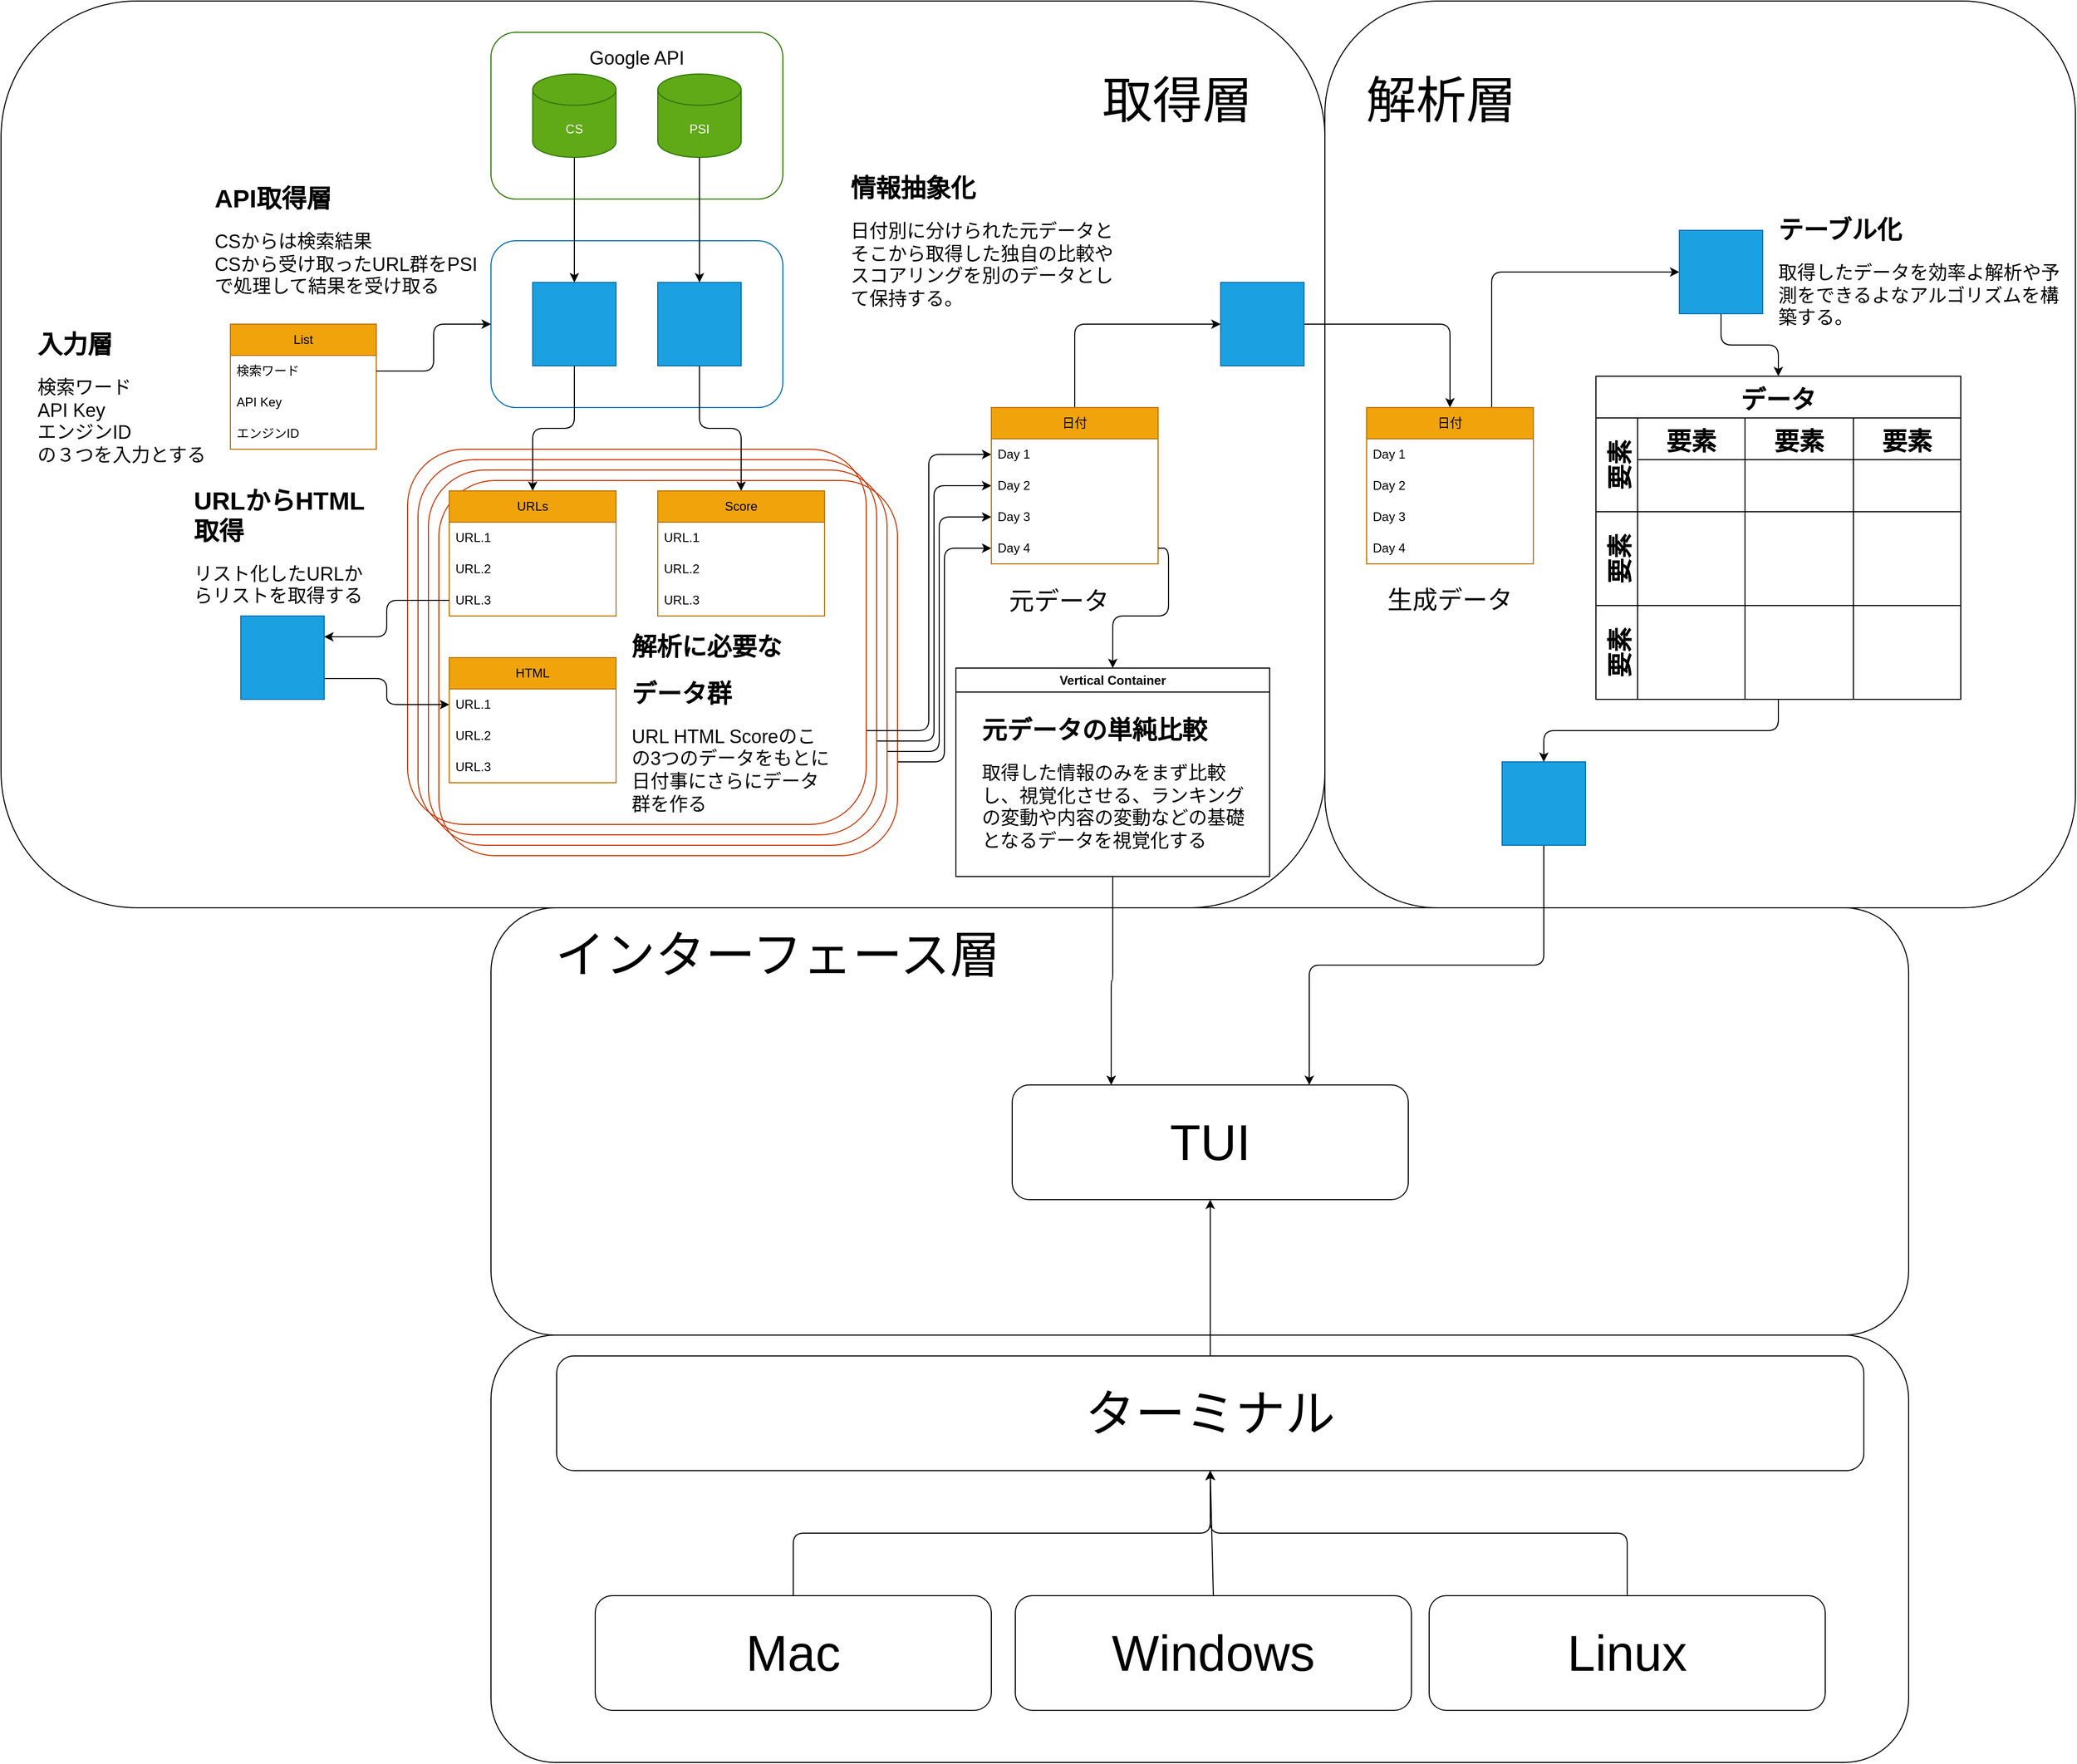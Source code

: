 <mxfile>
    <diagram id="NNRiIWJ3esXtpKQ1AWGW" name="ページ1">
        <mxGraphModel dx="3092" dy="1380" grid="1" gridSize="10" guides="1" tooltips="1" connect="1" arrows="1" fold="1" page="1" pageScale="1" pageWidth="827" pageHeight="1169" math="0" shadow="0">
            <root>
                <mxCell id="0"/>
                <mxCell id="1" parent="0"/>
                <mxCell id="161" value="" style="rounded=1;whiteSpace=wrap;html=1;fontSize=24;" parent="1" vertex="1">
                    <mxGeometry x="80" y="880" width="1360" height="410" as="geometry"/>
                </mxCell>
                <mxCell id="109" value="" style="rounded=1;whiteSpace=wrap;html=1;fontSize=24;" parent="1" vertex="1">
                    <mxGeometry x="880" y="10" width="720" height="870" as="geometry"/>
                </mxCell>
                <mxCell id="108" value="" style="rounded=1;whiteSpace=wrap;html=1;fontSize=24;" parent="1" vertex="1">
                    <mxGeometry x="-390" y="10" width="1270" height="870" as="geometry"/>
                </mxCell>
                <mxCell id="80" style="edgeStyle=orthogonalEdgeStyle;html=1;exitX=1;exitY=0.75;exitDx=0;exitDy=0;entryX=0;entryY=0.5;entryDx=0;entryDy=0;" parent="1" source="69" target="74" edge="1">
                    <mxGeometry relative="1" as="geometry"/>
                </mxCell>
                <mxCell id="69" value="" style="rounded=1;whiteSpace=wrap;html=1;fillColor=none;fontColor=#000000;strokeColor=#C73500;" parent="1" vertex="1">
                    <mxGeometry x="30" y="470" width="440" height="360" as="geometry"/>
                </mxCell>
                <mxCell id="79" style="edgeStyle=orthogonalEdgeStyle;html=1;exitX=1;exitY=0.75;exitDx=0;exitDy=0;entryX=0;entryY=0.5;entryDx=0;entryDy=0;" parent="1" source="68" target="73" edge="1">
                    <mxGeometry relative="1" as="geometry"/>
                </mxCell>
                <mxCell id="68" value="" style="rounded=1;whiteSpace=wrap;html=1;fillColor=none;fontColor=#000000;strokeColor=#C73500;" parent="1" vertex="1">
                    <mxGeometry x="20" y="460" width="440" height="360" as="geometry"/>
                </mxCell>
                <mxCell id="77" style="edgeStyle=orthogonalEdgeStyle;html=1;exitX=1;exitY=0.75;exitDx=0;exitDy=0;entryX=0;entryY=0.5;entryDx=0;entryDy=0;" parent="1" source="67" target="72" edge="1">
                    <mxGeometry relative="1" as="geometry"/>
                </mxCell>
                <mxCell id="67" value="" style="rounded=1;whiteSpace=wrap;html=1;fillColor=none;fontColor=#000000;strokeColor=#C73500;" parent="1" vertex="1">
                    <mxGeometry x="10" y="450" width="440" height="360" as="geometry"/>
                </mxCell>
                <mxCell id="76" style="edgeStyle=orthogonalEdgeStyle;html=1;exitX=1;exitY=0.75;exitDx=0;exitDy=0;entryX=0;entryY=0.5;entryDx=0;entryDy=0;" parent="1" source="64" target="71" edge="1">
                    <mxGeometry relative="1" as="geometry"/>
                </mxCell>
                <mxCell id="64" value="" style="rounded=1;whiteSpace=wrap;html=1;fillColor=none;fontColor=#000000;strokeColor=#C73500;" parent="1" vertex="1">
                    <mxGeometry y="440" width="440" height="360" as="geometry"/>
                </mxCell>
                <mxCell id="10" value="" style="rounded=1;whiteSpace=wrap;html=1;fillColor=none;fontColor=#ffffff;strokeColor=#006EAF;" parent="1" vertex="1">
                    <mxGeometry x="80" y="240" width="280" height="160" as="geometry"/>
                </mxCell>
                <mxCell id="4" value="" style="rounded=1;whiteSpace=wrap;html=1;fillColor=none;fontColor=#ffffff;strokeColor=#2D7600;" parent="1" vertex="1">
                    <mxGeometry x="80" y="40" width="280" height="160" as="geometry"/>
                </mxCell>
                <mxCell id="8" style="edgeStyle=none;html=1;exitX=0.5;exitY=1;exitDx=0;exitDy=0;exitPerimeter=0;" parent="1" source="2" target="5" edge="1">
                    <mxGeometry relative="1" as="geometry"/>
                </mxCell>
                <mxCell id="2" value="CS" style="shape=cylinder3;whiteSpace=wrap;html=1;boundedLbl=1;backgroundOutline=1;size=15;fillColor=#60a917;fontColor=#ffffff;strokeColor=#2D7600;" parent="1" vertex="1">
                    <mxGeometry x="120" y="80" width="80" height="80" as="geometry"/>
                </mxCell>
                <mxCell id="9" style="edgeStyle=none;html=1;exitX=0.5;exitY=1;exitDx=0;exitDy=0;exitPerimeter=0;entryX=0.5;entryY=0;entryDx=0;entryDy=0;" parent="1" source="3" target="6" edge="1">
                    <mxGeometry relative="1" as="geometry"/>
                </mxCell>
                <mxCell id="3" value="PSI" style="shape=cylinder3;whiteSpace=wrap;html=1;boundedLbl=1;backgroundOutline=1;size=15;fillColor=#60a917;fontColor=#ffffff;strokeColor=#2D7600;" parent="1" vertex="1">
                    <mxGeometry x="240" y="80" width="80" height="80" as="geometry"/>
                </mxCell>
                <mxCell id="55" style="edgeStyle=orthogonalEdgeStyle;html=1;exitX=0.5;exitY=1;exitDx=0;exitDy=0;entryX=0.5;entryY=0;entryDx=0;entryDy=0;" parent="1" source="5" target="20" edge="1">
                    <mxGeometry relative="1" as="geometry">
                        <Array as="points">
                            <mxPoint x="160" y="420"/>
                            <mxPoint x="120" y="420"/>
                        </Array>
                    </mxGeometry>
                </mxCell>
                <mxCell id="5" value="" style="whiteSpace=wrap;html=1;aspect=fixed;fillColor=#1ba1e2;fontColor=#ffffff;strokeColor=#006EAF;" parent="1" vertex="1">
                    <mxGeometry x="120" y="280" width="80" height="80" as="geometry"/>
                </mxCell>
                <mxCell id="56" style="edgeStyle=orthogonalEdgeStyle;html=1;exitX=0.5;exitY=1;exitDx=0;exitDy=0;entryX=0.5;entryY=0;entryDx=0;entryDy=0;" parent="1" source="6" target="43" edge="1">
                    <mxGeometry relative="1" as="geometry">
                        <Array as="points">
                            <mxPoint x="280" y="420"/>
                            <mxPoint x="320" y="420"/>
                        </Array>
                    </mxGeometry>
                </mxCell>
                <mxCell id="6" value="" style="whiteSpace=wrap;html=1;aspect=fixed;fillColor=#1ba1e2;fontColor=#ffffff;strokeColor=#006EAF;" parent="1" vertex="1">
                    <mxGeometry x="240" y="280" width="80" height="80" as="geometry"/>
                </mxCell>
                <mxCell id="7" value="&lt;font style=&quot;font-size: 18px;&quot;&gt;Google API&lt;/font&gt;" style="text;html=1;strokeColor=none;fillColor=none;align=center;verticalAlign=middle;whiteSpace=wrap;rounded=0;" parent="1" vertex="1">
                    <mxGeometry x="100" y="50" width="240" height="30" as="geometry"/>
                </mxCell>
                <mxCell id="12" value="&lt;h1&gt;API取得層&lt;/h1&gt;&lt;div style=&quot;font-size: 18px;&quot;&gt;&lt;font style=&quot;font-size: 18px;&quot;&gt;CSからは検索結果&lt;/font&gt;&lt;/div&gt;&lt;div style=&quot;font-size: 18px;&quot;&gt;&lt;font style=&quot;font-size: 18px;&quot;&gt;CSから受け取ったURL群をPSI&lt;/font&gt;&lt;/div&gt;&lt;div style=&quot;font-size: 18px;&quot;&gt;&lt;font style=&quot;font-size: 18px;&quot;&gt;で処理して結果を受け取る&lt;/font&gt;&lt;/div&gt;" style="text;html=1;strokeColor=none;fillColor=none;spacing=5;spacingTop=-20;whiteSpace=wrap;overflow=hidden;rounded=0;" parent="1" vertex="1">
                    <mxGeometry x="-190" y="180" width="270" height="120" as="geometry"/>
                </mxCell>
                <mxCell id="20" value="URLs" style="swimlane;fontStyle=0;childLayout=stackLayout;horizontal=1;startSize=30;horizontalStack=0;resizeParent=1;resizeParentMax=0;resizeLast=0;collapsible=1;marginBottom=0;whiteSpace=wrap;html=1;fillColor=#f0a30a;fontColor=#000000;strokeColor=#BD7000;" parent="1" vertex="1">
                    <mxGeometry x="40" y="480" width="160" height="120" as="geometry"/>
                </mxCell>
                <mxCell id="21" value="URL.1" style="text;strokeColor=none;fillColor=none;align=left;verticalAlign=middle;spacingLeft=4;spacingRight=4;overflow=hidden;points=[[0,0.5],[1,0.5]];portConstraint=eastwest;rotatable=0;whiteSpace=wrap;html=1;" parent="20" vertex="1">
                    <mxGeometry y="30" width="160" height="30" as="geometry"/>
                </mxCell>
                <mxCell id="22" value="URL.2" style="text;strokeColor=none;fillColor=none;align=left;verticalAlign=middle;spacingLeft=4;spacingRight=4;overflow=hidden;points=[[0,0.5],[1,0.5]];portConstraint=eastwest;rotatable=0;whiteSpace=wrap;html=1;" parent="20" vertex="1">
                    <mxGeometry y="60" width="160" height="30" as="geometry"/>
                </mxCell>
                <mxCell id="23" value="URL.3" style="text;strokeColor=none;fillColor=none;align=left;verticalAlign=middle;spacingLeft=4;spacingRight=4;overflow=hidden;points=[[0,0.5],[1,0.5]];portConstraint=eastwest;rotatable=0;whiteSpace=wrap;html=1;" parent="20" vertex="1">
                    <mxGeometry y="90" width="160" height="30" as="geometry"/>
                </mxCell>
                <mxCell id="32" value="List" style="swimlane;fontStyle=0;childLayout=stackLayout;horizontal=1;startSize=30;horizontalStack=0;resizeParent=1;resizeParentMax=0;resizeLast=0;collapsible=1;marginBottom=0;whiteSpace=wrap;html=1;fillColor=#f0a30a;fontColor=#000000;strokeColor=#BD7000;" parent="1" vertex="1">
                    <mxGeometry x="-170" y="320" width="140" height="120" as="geometry"/>
                </mxCell>
                <mxCell id="33" value="検索ワード" style="text;strokeColor=none;fillColor=none;align=left;verticalAlign=middle;spacingLeft=4;spacingRight=4;overflow=hidden;points=[[0,0.5],[1,0.5]];portConstraint=eastwest;rotatable=0;whiteSpace=wrap;html=1;" parent="32" vertex="1">
                    <mxGeometry y="30" width="140" height="30" as="geometry"/>
                </mxCell>
                <mxCell id="34" value="API Key" style="text;strokeColor=none;fillColor=none;align=left;verticalAlign=middle;spacingLeft=4;spacingRight=4;overflow=hidden;points=[[0,0.5],[1,0.5]];portConstraint=eastwest;rotatable=0;whiteSpace=wrap;html=1;" parent="32" vertex="1">
                    <mxGeometry y="60" width="140" height="30" as="geometry"/>
                </mxCell>
                <mxCell id="35" value="エンジンID" style="text;strokeColor=none;fillColor=none;align=left;verticalAlign=middle;spacingLeft=4;spacingRight=4;overflow=hidden;points=[[0,0.5],[1,0.5]];portConstraint=eastwest;rotatable=0;whiteSpace=wrap;html=1;" parent="32" vertex="1">
                    <mxGeometry y="90" width="140" height="30" as="geometry"/>
                </mxCell>
                <mxCell id="38" style="edgeStyle=orthogonalEdgeStyle;html=1;exitX=1;exitY=0.5;exitDx=0;exitDy=0;" parent="1" source="33" target="10" edge="1">
                    <mxGeometry relative="1" as="geometry"/>
                </mxCell>
                <mxCell id="39" value="HTML" style="swimlane;fontStyle=0;childLayout=stackLayout;horizontal=1;startSize=30;horizontalStack=0;resizeParent=1;resizeParentMax=0;resizeLast=0;collapsible=1;marginBottom=0;whiteSpace=wrap;html=1;fillColor=#f0a30a;fontColor=#000000;strokeColor=#BD7000;" parent="1" vertex="1">
                    <mxGeometry x="40" y="640" width="160" height="120" as="geometry"/>
                </mxCell>
                <mxCell id="40" value="URL.1" style="text;strokeColor=none;fillColor=none;align=left;verticalAlign=middle;spacingLeft=4;spacingRight=4;overflow=hidden;points=[[0,0.5],[1,0.5]];portConstraint=eastwest;rotatable=0;whiteSpace=wrap;html=1;" parent="39" vertex="1">
                    <mxGeometry y="30" width="160" height="30" as="geometry"/>
                </mxCell>
                <mxCell id="41" value="URL.2" style="text;strokeColor=none;fillColor=none;align=left;verticalAlign=middle;spacingLeft=4;spacingRight=4;overflow=hidden;points=[[0,0.5],[1,0.5]];portConstraint=eastwest;rotatable=0;whiteSpace=wrap;html=1;" parent="39" vertex="1">
                    <mxGeometry y="60" width="160" height="30" as="geometry"/>
                </mxCell>
                <mxCell id="42" value="URL.3" style="text;strokeColor=none;fillColor=none;align=left;verticalAlign=middle;spacingLeft=4;spacingRight=4;overflow=hidden;points=[[0,0.5],[1,0.5]];portConstraint=eastwest;rotatable=0;whiteSpace=wrap;html=1;" parent="39" vertex="1">
                    <mxGeometry y="90" width="160" height="30" as="geometry"/>
                </mxCell>
                <mxCell id="43" value="Score" style="swimlane;fontStyle=0;childLayout=stackLayout;horizontal=1;startSize=30;horizontalStack=0;resizeParent=1;resizeParentMax=0;resizeLast=0;collapsible=1;marginBottom=0;whiteSpace=wrap;html=1;fillColor=#f0a30a;fontColor=#000000;strokeColor=#BD7000;" parent="1" vertex="1">
                    <mxGeometry x="240" y="480" width="160" height="120" as="geometry"/>
                </mxCell>
                <mxCell id="44" value="URL.1" style="text;strokeColor=none;fillColor=none;align=left;verticalAlign=middle;spacingLeft=4;spacingRight=4;overflow=hidden;points=[[0,0.5],[1,0.5]];portConstraint=eastwest;rotatable=0;whiteSpace=wrap;html=1;" parent="43" vertex="1">
                    <mxGeometry y="30" width="160" height="30" as="geometry"/>
                </mxCell>
                <mxCell id="45" value="URL.2" style="text;strokeColor=none;fillColor=none;align=left;verticalAlign=middle;spacingLeft=4;spacingRight=4;overflow=hidden;points=[[0,0.5],[1,0.5]];portConstraint=eastwest;rotatable=0;whiteSpace=wrap;html=1;" parent="43" vertex="1">
                    <mxGeometry y="60" width="160" height="30" as="geometry"/>
                </mxCell>
                <mxCell id="46" value="URL.3" style="text;strokeColor=none;fillColor=none;align=left;verticalAlign=middle;spacingLeft=4;spacingRight=4;overflow=hidden;points=[[0,0.5],[1,0.5]];portConstraint=eastwest;rotatable=0;whiteSpace=wrap;html=1;" parent="43" vertex="1">
                    <mxGeometry y="90" width="160" height="30" as="geometry"/>
                </mxCell>
                <mxCell id="61" style="edgeStyle=orthogonalEdgeStyle;html=1;exitX=1;exitY=0.75;exitDx=0;exitDy=0;entryX=0;entryY=0.5;entryDx=0;entryDy=0;" parent="1" source="57" target="40" edge="1">
                    <mxGeometry relative="1" as="geometry"/>
                </mxCell>
                <mxCell id="57" value="" style="whiteSpace=wrap;html=1;aspect=fixed;fillColor=#1ba1e2;fontColor=#ffffff;strokeColor=#006EAF;" parent="1" vertex="1">
                    <mxGeometry x="-160" y="600" width="80" height="80" as="geometry"/>
                </mxCell>
                <mxCell id="60" style="edgeStyle=orthogonalEdgeStyle;html=1;exitX=0;exitY=0.5;exitDx=0;exitDy=0;entryX=1;entryY=0.25;entryDx=0;entryDy=0;" parent="1" source="23" target="57" edge="1">
                    <mxGeometry relative="1" as="geometry"/>
                </mxCell>
                <mxCell id="62" value="&lt;h1&gt;URLからHTML取得&lt;/h1&gt;&lt;div&gt;&lt;font style=&quot;font-size: 18px;&quot;&gt;リスト化したURLからリストを取得する&lt;/font&gt;&lt;/div&gt;" style="text;html=1;strokeColor=none;fillColor=none;spacing=5;spacingTop=-20;whiteSpace=wrap;overflow=hidden;rounded=0;" parent="1" vertex="1">
                    <mxGeometry x="-210" y="470" width="180" height="120" as="geometry"/>
                </mxCell>
                <mxCell id="66" value="&lt;h1&gt;解析に必要な&lt;/h1&gt;&lt;h1&gt;データ群&lt;/h1&gt;&lt;div&gt;&lt;font style=&quot;font-size: 18px;&quot;&gt;URL HTML Scoreのこの3つのデータをもとに日付事にさらにデータ群を作る&lt;/font&gt;&lt;/div&gt;" style="text;html=1;strokeColor=none;fillColor=none;spacing=5;spacingTop=-20;whiteSpace=wrap;overflow=hidden;rounded=0;" parent="1" vertex="1">
                    <mxGeometry x="210" y="610" width="200" height="180" as="geometry"/>
                </mxCell>
                <mxCell id="98" style="edgeStyle=orthogonalEdgeStyle;html=1;exitX=0.5;exitY=0;exitDx=0;exitDy=0;entryX=0;entryY=0.5;entryDx=0;entryDy=0;" parent="1" source="70" target="87" edge="1">
                    <mxGeometry relative="1" as="geometry"/>
                </mxCell>
                <mxCell id="70" value="日付" style="swimlane;fontStyle=0;childLayout=stackLayout;horizontal=1;startSize=30;horizontalStack=0;resizeParent=1;resizeParentMax=0;resizeLast=0;collapsible=1;marginBottom=0;whiteSpace=wrap;html=1;fillColor=#f0a30a;fontColor=#000000;strokeColor=#BD7000;" parent="1" vertex="1">
                    <mxGeometry x="560" y="400" width="160" height="150" as="geometry"/>
                </mxCell>
                <mxCell id="71" value="Day 1" style="text;strokeColor=none;fillColor=none;align=left;verticalAlign=middle;spacingLeft=4;spacingRight=4;overflow=hidden;points=[[0,0.5],[1,0.5]];portConstraint=eastwest;rotatable=0;whiteSpace=wrap;html=1;" parent="70" vertex="1">
                    <mxGeometry y="30" width="160" height="30" as="geometry"/>
                </mxCell>
                <mxCell id="72" value="Day 2" style="text;strokeColor=none;fillColor=none;align=left;verticalAlign=middle;spacingLeft=4;spacingRight=4;overflow=hidden;points=[[0,0.5],[1,0.5]];portConstraint=eastwest;rotatable=0;whiteSpace=wrap;html=1;" parent="70" vertex="1">
                    <mxGeometry y="60" width="160" height="30" as="geometry"/>
                </mxCell>
                <mxCell id="73" value="Day 3" style="text;strokeColor=none;fillColor=none;align=left;verticalAlign=middle;spacingLeft=4;spacingRight=4;overflow=hidden;points=[[0,0.5],[1,0.5]];portConstraint=eastwest;rotatable=0;whiteSpace=wrap;html=1;" parent="70" vertex="1">
                    <mxGeometry y="90" width="160" height="30" as="geometry"/>
                </mxCell>
                <mxCell id="74" value="Day 4" style="text;strokeColor=none;fillColor=none;align=left;verticalAlign=middle;spacingLeft=4;spacingRight=4;overflow=hidden;points=[[0,0.5],[1,0.5]];portConstraint=eastwest;rotatable=0;whiteSpace=wrap;html=1;" parent="70" vertex="1">
                    <mxGeometry y="120" width="160" height="30" as="geometry"/>
                </mxCell>
                <mxCell id="99" style="edgeStyle=orthogonalEdgeStyle;html=1;exitX=1;exitY=0.5;exitDx=0;exitDy=0;entryX=0.5;entryY=0;entryDx=0;entryDy=0;" parent="1" source="87" target="92" edge="1">
                    <mxGeometry relative="1" as="geometry"/>
                </mxCell>
                <mxCell id="87" value="" style="whiteSpace=wrap;html=1;aspect=fixed;fillColor=#1ba1e2;fontColor=#ffffff;strokeColor=#006EAF;" parent="1" vertex="1">
                    <mxGeometry x="780" y="280" width="80" height="80" as="geometry"/>
                </mxCell>
                <mxCell id="90" value="&lt;h1&gt;入力層&lt;/h1&gt;&lt;div style=&quot;font-size: 18px;&quot;&gt;&lt;font style=&quot;font-size: 18px;&quot;&gt;検索ワード&lt;/font&gt;&lt;/div&gt;&lt;div style=&quot;font-size: 18px;&quot;&gt;&lt;font style=&quot;font-size: 18px;&quot;&gt;API Key&lt;br&gt;エンジンID　&lt;/font&gt;&lt;/div&gt;&lt;div style=&quot;font-size: 18px;&quot;&gt;&lt;font style=&quot;font-size: 18px;&quot;&gt;の３つを入力とする&lt;/font&gt;&lt;/div&gt;" style="text;html=1;strokeColor=none;fillColor=none;spacing=5;spacingTop=-20;whiteSpace=wrap;overflow=hidden;rounded=0;" parent="1" vertex="1">
                    <mxGeometry x="-360" y="320" width="180" height="140" as="geometry"/>
                </mxCell>
                <mxCell id="91" value="&lt;h1&gt;情報抽象化&lt;/h1&gt;&lt;div&gt;&lt;font style=&quot;font-size: 18px;&quot;&gt;日付別に分けられた元データとそこから取得した独自の比較やスコアリングを別のデータとして保持する。&lt;/font&gt;&lt;/div&gt;" style="text;html=1;strokeColor=none;fillColor=none;spacing=5;spacingTop=-20;whiteSpace=wrap;overflow=hidden;rounded=0;" parent="1" vertex="1">
                    <mxGeometry x="420" y="170" width="270" height="140" as="geometry"/>
                </mxCell>
                <mxCell id="153" style="edgeStyle=orthogonalEdgeStyle;html=1;exitX=0.75;exitY=0;exitDx=0;exitDy=0;entryX=0;entryY=0.5;entryDx=0;entryDy=0;fontSize=24;" parent="1" source="92" target="150" edge="1">
                    <mxGeometry relative="1" as="geometry"/>
                </mxCell>
                <mxCell id="92" value="日付" style="swimlane;fontStyle=0;childLayout=stackLayout;horizontal=1;startSize=30;horizontalStack=0;resizeParent=1;resizeParentMax=0;resizeLast=0;collapsible=1;marginBottom=0;whiteSpace=wrap;html=1;fillColor=#f0a30a;fontColor=#000000;strokeColor=#BD7000;" parent="1" vertex="1">
                    <mxGeometry x="920" y="400" width="160" height="150" as="geometry"/>
                </mxCell>
                <mxCell id="93" value="Day 1" style="text;strokeColor=none;fillColor=none;align=left;verticalAlign=middle;spacingLeft=4;spacingRight=4;overflow=hidden;points=[[0,0.5],[1,0.5]];portConstraint=eastwest;rotatable=0;whiteSpace=wrap;html=1;" parent="92" vertex="1">
                    <mxGeometry y="30" width="160" height="30" as="geometry"/>
                </mxCell>
                <mxCell id="94" value="Day 2" style="text;strokeColor=none;fillColor=none;align=left;verticalAlign=middle;spacingLeft=4;spacingRight=4;overflow=hidden;points=[[0,0.5],[1,0.5]];portConstraint=eastwest;rotatable=0;whiteSpace=wrap;html=1;" parent="92" vertex="1">
                    <mxGeometry y="60" width="160" height="30" as="geometry"/>
                </mxCell>
                <mxCell id="95" value="Day 3" style="text;strokeColor=none;fillColor=none;align=left;verticalAlign=middle;spacingLeft=4;spacingRight=4;overflow=hidden;points=[[0,0.5],[1,0.5]];portConstraint=eastwest;rotatable=0;whiteSpace=wrap;html=1;" parent="92" vertex="1">
                    <mxGeometry y="90" width="160" height="30" as="geometry"/>
                </mxCell>
                <mxCell id="96" value="Day 4" style="text;strokeColor=none;fillColor=none;align=left;verticalAlign=middle;spacingLeft=4;spacingRight=4;overflow=hidden;points=[[0,0.5],[1,0.5]];portConstraint=eastwest;rotatable=0;whiteSpace=wrap;html=1;" parent="92" vertex="1">
                    <mxGeometry y="120" width="160" height="30" as="geometry"/>
                </mxCell>
                <mxCell id="102" value="&lt;font style=&quot;font-size: 24px;&quot;&gt;元データ&lt;/font&gt;" style="text;html=1;strokeColor=none;fillColor=none;align=center;verticalAlign=middle;whiteSpace=wrap;rounded=0;" parent="1" vertex="1">
                    <mxGeometry x="570" y="571" width="110" height="30" as="geometry"/>
                </mxCell>
                <mxCell id="103" value="&lt;font style=&quot;font-size: 24px;&quot;&gt;生成データ&lt;/font&gt;" style="text;html=1;strokeColor=none;fillColor=none;align=center;verticalAlign=middle;whiteSpace=wrap;rounded=0;" parent="1" vertex="1">
                    <mxGeometry x="930" y="570" width="140" height="30" as="geometry"/>
                </mxCell>
                <mxCell id="169" style="edgeStyle=orthogonalEdgeStyle;html=1;exitX=0.5;exitY=1;exitDx=0;exitDy=0;entryX=0.25;entryY=0;entryDx=0;entryDy=0;fontSize=48;" parent="1" source="104" target="166" edge="1">
                    <mxGeometry relative="1" as="geometry"/>
                </mxCell>
                <mxCell id="104" value="Vertical Container" style="swimlane;whiteSpace=wrap;html=1;" parent="1" vertex="1">
                    <mxGeometry x="526" y="650" width="301" height="200" as="geometry"/>
                </mxCell>
                <mxCell id="106" value="&lt;h1&gt;元データの単純比較&lt;/h1&gt;&lt;div&gt;&lt;font style=&quot;font-size: 18px;&quot;&gt;取得した情報のみをまず比較し、視覚化させる、ランキングの変動や内容の変動などの基礎となるデータを視覚化する&lt;/font&gt;&lt;/div&gt;" style="text;html=1;strokeColor=none;fillColor=none;spacing=5;spacingTop=-20;whiteSpace=wrap;overflow=hidden;rounded=0;" parent="104" vertex="1">
                    <mxGeometry x="20" y="40" width="261" height="150" as="geometry"/>
                </mxCell>
                <mxCell id="107" style="edgeStyle=orthogonalEdgeStyle;html=1;exitX=1;exitY=0.5;exitDx=0;exitDy=0;entryX=0.5;entryY=0;entryDx=0;entryDy=0;" parent="1" source="74" target="104" edge="1">
                    <mxGeometry relative="1" as="geometry"/>
                </mxCell>
                <mxCell id="111" value="取得層" style="text;html=1;strokeColor=none;fillColor=none;align=center;verticalAlign=middle;whiteSpace=wrap;rounded=0;fontSize=48;" parent="1" vertex="1">
                    <mxGeometry x="650" y="90" width="177" height="30" as="geometry"/>
                </mxCell>
                <mxCell id="112" value="解析層" style="text;html=1;strokeColor=none;fillColor=none;align=center;verticalAlign=middle;whiteSpace=wrap;rounded=0;fontSize=48;" parent="1" vertex="1">
                    <mxGeometry x="903" y="90" width="177" height="30" as="geometry"/>
                </mxCell>
                <mxCell id="164" style="edgeStyle=orthogonalEdgeStyle;html=1;exitX=0.5;exitY=1;exitDx=0;exitDy=0;entryX=0.5;entryY=0;entryDx=0;entryDy=0;fontSize=24;" parent="1" source="137" target="163" edge="1">
                    <mxGeometry relative="1" as="geometry"/>
                </mxCell>
                <mxCell id="137" value="データ" style="shape=table;childLayout=tableLayout;startSize=40;collapsible=0;recursiveResize=0;expand=0;fontStyle=1;fontSize=24;fillColor=none;" parent="1" vertex="1">
                    <mxGeometry x="1140" y="370" width="350" height="310" as="geometry"/>
                </mxCell>
                <mxCell id="138" value="要素" style="shape=tableRow;horizontal=0;startSize=40;swimlaneHead=0;swimlaneBody=0;top=0;left=0;bottom=0;right=0;dropTarget=0;fillColor=none;collapsible=0;recursiveResize=0;expand=0;fontStyle=1;fontSize=24;" parent="137" vertex="1">
                    <mxGeometry y="40" width="350" height="90" as="geometry"/>
                </mxCell>
                <mxCell id="139" value="要素" style="swimlane;swimlaneHead=0;swimlaneBody=0;fontStyle=0;connectable=0;fillColor=none;startSize=40;collapsible=0;recursiveResize=0;expand=0;fontStyle=1;fontSize=24;" parent="138" vertex="1">
                    <mxGeometry x="40" width="103" height="90" as="geometry">
                        <mxRectangle width="103" height="90" as="alternateBounds"/>
                    </mxGeometry>
                </mxCell>
                <mxCell id="140" value="要素" style="swimlane;swimlaneHead=0;swimlaneBody=0;fontStyle=0;connectable=0;fillColor=none;startSize=40;collapsible=0;recursiveResize=0;expand=0;fontStyle=1;fontSize=24;" parent="138" vertex="1">
                    <mxGeometry x="143" width="104" height="90" as="geometry">
                        <mxRectangle width="104" height="90" as="alternateBounds"/>
                    </mxGeometry>
                </mxCell>
                <mxCell id="141" value="要素" style="swimlane;swimlaneHead=0;swimlaneBody=0;fontStyle=0;connectable=0;fillColor=none;startSize=40;collapsible=0;recursiveResize=0;expand=0;fontStyle=1;fontSize=24;" parent="138" vertex="1">
                    <mxGeometry x="247" width="103" height="90" as="geometry">
                        <mxRectangle width="103" height="90" as="alternateBounds"/>
                    </mxGeometry>
                </mxCell>
                <mxCell id="142" value="要素" style="shape=tableRow;horizontal=0;startSize=40;swimlaneHead=0;swimlaneBody=0;top=0;left=0;bottom=0;right=0;dropTarget=0;fillColor=none;collapsible=0;recursiveResize=0;expand=0;fontStyle=1;fontSize=24;" parent="137" vertex="1">
                    <mxGeometry y="130" width="350" height="90" as="geometry"/>
                </mxCell>
                <mxCell id="143" value="" style="swimlane;swimlaneHead=0;swimlaneBody=0;fontStyle=0;connectable=0;fillColor=none;startSize=0;collapsible=0;recursiveResize=0;expand=0;fontStyle=1;fontSize=24;" parent="142" vertex="1">
                    <mxGeometry x="40" width="103" height="90" as="geometry">
                        <mxRectangle width="103" height="90" as="alternateBounds"/>
                    </mxGeometry>
                </mxCell>
                <mxCell id="144" value="" style="swimlane;swimlaneHead=0;swimlaneBody=0;fontStyle=0;connectable=0;fillColor=none;startSize=0;collapsible=0;recursiveResize=0;expand=0;fontStyle=1;fontSize=24;" parent="142" vertex="1">
                    <mxGeometry x="143" width="104" height="90" as="geometry">
                        <mxRectangle width="104" height="90" as="alternateBounds"/>
                    </mxGeometry>
                </mxCell>
                <mxCell id="145" value="" style="swimlane;swimlaneHead=0;swimlaneBody=0;fontStyle=0;connectable=0;fillColor=none;startSize=0;collapsible=0;recursiveResize=0;expand=0;fontStyle=1;fontSize=24;" parent="142" vertex="1">
                    <mxGeometry x="247" width="103" height="90" as="geometry">
                        <mxRectangle width="103" height="90" as="alternateBounds"/>
                    </mxGeometry>
                </mxCell>
                <mxCell id="146" value="要素" style="shape=tableRow;horizontal=0;startSize=40;swimlaneHead=0;swimlaneBody=0;top=0;left=0;bottom=0;right=0;dropTarget=0;fillColor=none;collapsible=0;recursiveResize=0;expand=0;fontStyle=1;fontSize=24;" parent="137" vertex="1">
                    <mxGeometry y="220" width="350" height="90" as="geometry"/>
                </mxCell>
                <mxCell id="147" value="" style="swimlane;swimlaneHead=0;swimlaneBody=0;fontStyle=0;connectable=0;fillColor=none;startSize=0;collapsible=0;recursiveResize=0;expand=0;fontStyle=1;fontSize=24;" parent="146" vertex="1">
                    <mxGeometry x="40" width="103" height="90" as="geometry">
                        <mxRectangle width="103" height="90" as="alternateBounds"/>
                    </mxGeometry>
                </mxCell>
                <mxCell id="148" value="" style="swimlane;swimlaneHead=0;swimlaneBody=0;fontStyle=0;connectable=0;fillColor=none;startSize=0;collapsible=0;recursiveResize=0;expand=0;fontStyle=1;fontSize=24;" parent="146" vertex="1">
                    <mxGeometry x="143" width="104" height="90" as="geometry">
                        <mxRectangle width="104" height="90" as="alternateBounds"/>
                    </mxGeometry>
                </mxCell>
                <mxCell id="149" value="" style="swimlane;swimlaneHead=0;swimlaneBody=0;fontStyle=0;connectable=0;fillColor=none;startSize=0;collapsible=0;recursiveResize=0;expand=0;fontStyle=1;fontSize=24;" parent="146" vertex="1">
                    <mxGeometry x="247" width="103" height="90" as="geometry">
                        <mxRectangle width="103" height="90" as="alternateBounds"/>
                    </mxGeometry>
                </mxCell>
                <mxCell id="151" style="edgeStyle=orthogonalEdgeStyle;html=1;exitX=0.5;exitY=1;exitDx=0;exitDy=0;entryX=0.5;entryY=0;entryDx=0;entryDy=0;fontSize=24;" parent="1" source="150" target="137" edge="1">
                    <mxGeometry relative="1" as="geometry"/>
                </mxCell>
                <mxCell id="150" value="" style="whiteSpace=wrap;html=1;aspect=fixed;fontSize=24;fillColor=#1ba1e2;fontColor=#ffffff;strokeColor=#006EAF;" parent="1" vertex="1">
                    <mxGeometry x="1220" y="230" width="80" height="80" as="geometry"/>
                </mxCell>
                <mxCell id="160" value="&lt;h1&gt;テーブル化&lt;/h1&gt;&lt;div&gt;&lt;font style=&quot;font-size: 18px;&quot;&gt;取得したデータを効率よ解析や予測をできるよなアルゴリズムを構築する。&lt;/font&gt;&lt;/div&gt;" style="text;html=1;strokeColor=none;fillColor=none;spacing=5;spacingTop=-20;whiteSpace=wrap;overflow=hidden;rounded=0;" parent="1" vertex="1">
                    <mxGeometry x="1310" y="210" width="280" height="120" as="geometry"/>
                </mxCell>
                <mxCell id="162" value="インターフェース層" style="text;html=1;strokeColor=none;fillColor=none;align=center;verticalAlign=middle;whiteSpace=wrap;rounded=0;fontSize=48;" parent="1" vertex="1">
                    <mxGeometry x="120" y="910" width="470" height="30" as="geometry"/>
                </mxCell>
                <mxCell id="168" style="edgeStyle=orthogonalEdgeStyle;html=1;exitX=0.5;exitY=1;exitDx=0;exitDy=0;entryX=0.75;entryY=0;entryDx=0;entryDy=0;fontSize=48;" parent="1" source="163" target="166" edge="1">
                    <mxGeometry relative="1" as="geometry"/>
                </mxCell>
                <mxCell id="163" value="" style="whiteSpace=wrap;html=1;aspect=fixed;fontSize=24;fillColor=#1ba1e2;fontColor=#ffffff;strokeColor=#006EAF;" parent="1" vertex="1">
                    <mxGeometry x="1050" y="740" width="80" height="80" as="geometry"/>
                </mxCell>
                <mxCell id="166" value="&lt;span style=&quot;font-size: 48px;&quot;&gt;TUI&lt;/span&gt;" style="rounded=1;whiteSpace=wrap;html=1;fontSize=24;fillColor=none;" parent="1" vertex="1">
                    <mxGeometry x="580" y="1050" width="380" height="110" as="geometry"/>
                </mxCell>
                <mxCell id="170" value="" style="rounded=1;whiteSpace=wrap;html=1;fontSize=24;" vertex="1" parent="1">
                    <mxGeometry x="80" y="1290" width="1360" height="410" as="geometry"/>
                </mxCell>
                <mxCell id="175" style="edgeStyle=orthogonalEdgeStyle;html=1;exitX=0.5;exitY=0;exitDx=0;exitDy=0;" edge="1" parent="1" source="171" target="174">
                    <mxGeometry relative="1" as="geometry"/>
                </mxCell>
                <mxCell id="171" value="&lt;span style=&quot;font-size: 48px;&quot;&gt;Mac&lt;/span&gt;" style="rounded=1;whiteSpace=wrap;html=1;fontSize=24;fillColor=none;" vertex="1" parent="1">
                    <mxGeometry x="180" y="1540" width="380" height="110" as="geometry"/>
                </mxCell>
                <mxCell id="176" style="edgeStyle=none;html=1;exitX=0.5;exitY=0;exitDx=0;exitDy=0;entryX=0.5;entryY=1;entryDx=0;entryDy=0;" edge="1" parent="1" source="172" target="174">
                    <mxGeometry relative="1" as="geometry"/>
                </mxCell>
                <mxCell id="172" value="&lt;span style=&quot;font-size: 48px;&quot;&gt;Windows&lt;/span&gt;" style="rounded=1;whiteSpace=wrap;html=1;fontSize=24;fillColor=none;" vertex="1" parent="1">
                    <mxGeometry x="583" y="1540" width="380" height="110" as="geometry"/>
                </mxCell>
                <mxCell id="177" style="edgeStyle=orthogonalEdgeStyle;html=1;exitX=0.5;exitY=0;exitDx=0;exitDy=0;" edge="1" parent="1" source="173" target="174">
                    <mxGeometry relative="1" as="geometry"/>
                </mxCell>
                <mxCell id="173" value="&lt;span style=&quot;font-size: 48px;&quot;&gt;Linux&lt;/span&gt;" style="rounded=1;whiteSpace=wrap;html=1;fontSize=24;fillColor=none;" vertex="1" parent="1">
                    <mxGeometry x="980" y="1540" width="380" height="110" as="geometry"/>
                </mxCell>
                <mxCell id="178" style="edgeStyle=orthogonalEdgeStyle;html=1;exitX=0.5;exitY=0;exitDx=0;exitDy=0;entryX=0.5;entryY=1;entryDx=0;entryDy=0;" edge="1" parent="1" source="174" target="166">
                    <mxGeometry relative="1" as="geometry"/>
                </mxCell>
                <mxCell id="174" value="&lt;span style=&quot;font-size: 48px;&quot;&gt;ターミナル&lt;/span&gt;" style="rounded=1;whiteSpace=wrap;html=1;fontSize=24;fillColor=none;" vertex="1" parent="1">
                    <mxGeometry x="143" y="1310" width="1254" height="110" as="geometry"/>
                </mxCell>
            </root>
        </mxGraphModel>
    </diagram>
</mxfile>